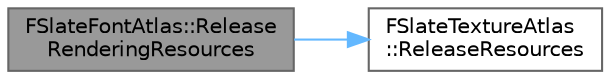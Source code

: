 digraph "FSlateFontAtlas::ReleaseRenderingResources"
{
 // INTERACTIVE_SVG=YES
 // LATEX_PDF_SIZE
  bgcolor="transparent";
  edge [fontname=Helvetica,fontsize=10,labelfontname=Helvetica,labelfontsize=10];
  node [fontname=Helvetica,fontsize=10,shape=box,height=0.2,width=0.4];
  rankdir="LR";
  Node1 [id="Node000001",label="FSlateFontAtlas::Release\lRenderingResources",height=0.2,width=0.4,color="gray40", fillcolor="grey60", style="filled", fontcolor="black",tooltip="Releases rendering resources of this texture."];
  Node1 -> Node2 [id="edge1_Node000001_Node000002",color="steelblue1",style="solid",tooltip=" "];
  Node2 [id="Node000002",label="FSlateTextureAtlas\l::ReleaseResources",height=0.2,width=0.4,color="grey40", fillcolor="white", style="filled",URL="$df/d42/classFSlateTextureAtlas.html#af29a9b8d6d923c34afad4df83fef3286",tooltip="Releases rendering resources of this texture."];
}
